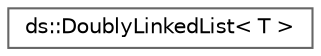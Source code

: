 digraph "Graphical Class Hierarchy"
{
 // INTERACTIVE_SVG=YES
 // LATEX_PDF_SIZE
  bgcolor="transparent";
  edge [fontname=Helvetica,fontsize=10,labelfontname=Helvetica,labelfontsize=10];
  node [fontname=Helvetica,fontsize=10,shape=box,height=0.2,width=0.4];
  rankdir="LR";
  Node0 [id="Node000000",label="ds::DoublyLinkedList\< T \>",height=0.2,width=0.4,color="grey40", fillcolor="white", style="filled",URL="$classds_1_1_doubly_linked_list.html",tooltip=" "];
}
